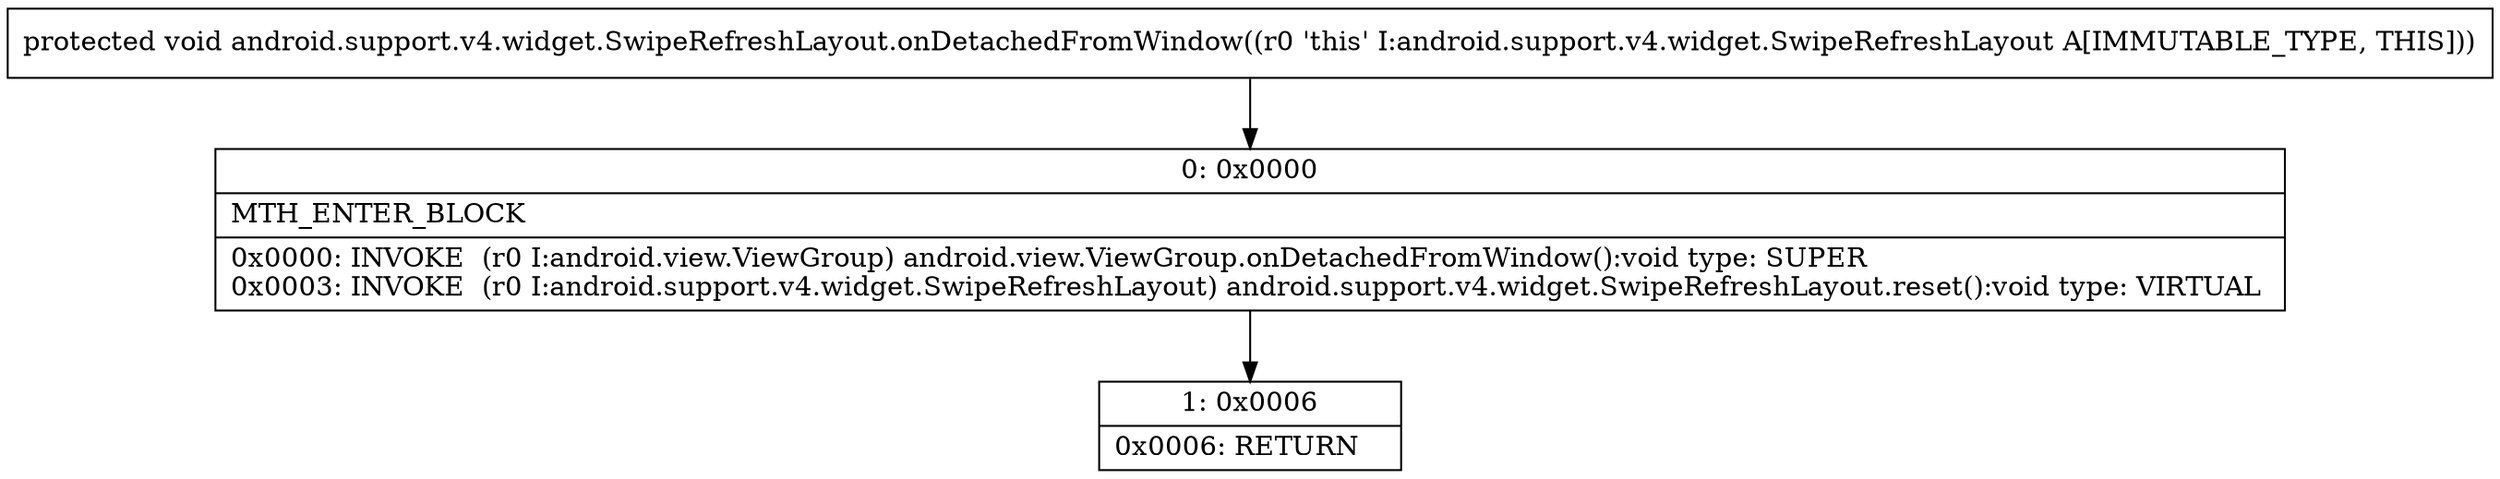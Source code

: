 digraph "CFG forandroid.support.v4.widget.SwipeRefreshLayout.onDetachedFromWindow()V" {
Node_0 [shape=record,label="{0\:\ 0x0000|MTH_ENTER_BLOCK\l|0x0000: INVOKE  (r0 I:android.view.ViewGroup) android.view.ViewGroup.onDetachedFromWindow():void type: SUPER \l0x0003: INVOKE  (r0 I:android.support.v4.widget.SwipeRefreshLayout) android.support.v4.widget.SwipeRefreshLayout.reset():void type: VIRTUAL \l}"];
Node_1 [shape=record,label="{1\:\ 0x0006|0x0006: RETURN   \l}"];
MethodNode[shape=record,label="{protected void android.support.v4.widget.SwipeRefreshLayout.onDetachedFromWindow((r0 'this' I:android.support.v4.widget.SwipeRefreshLayout A[IMMUTABLE_TYPE, THIS])) }"];
MethodNode -> Node_0;
Node_0 -> Node_1;
}

